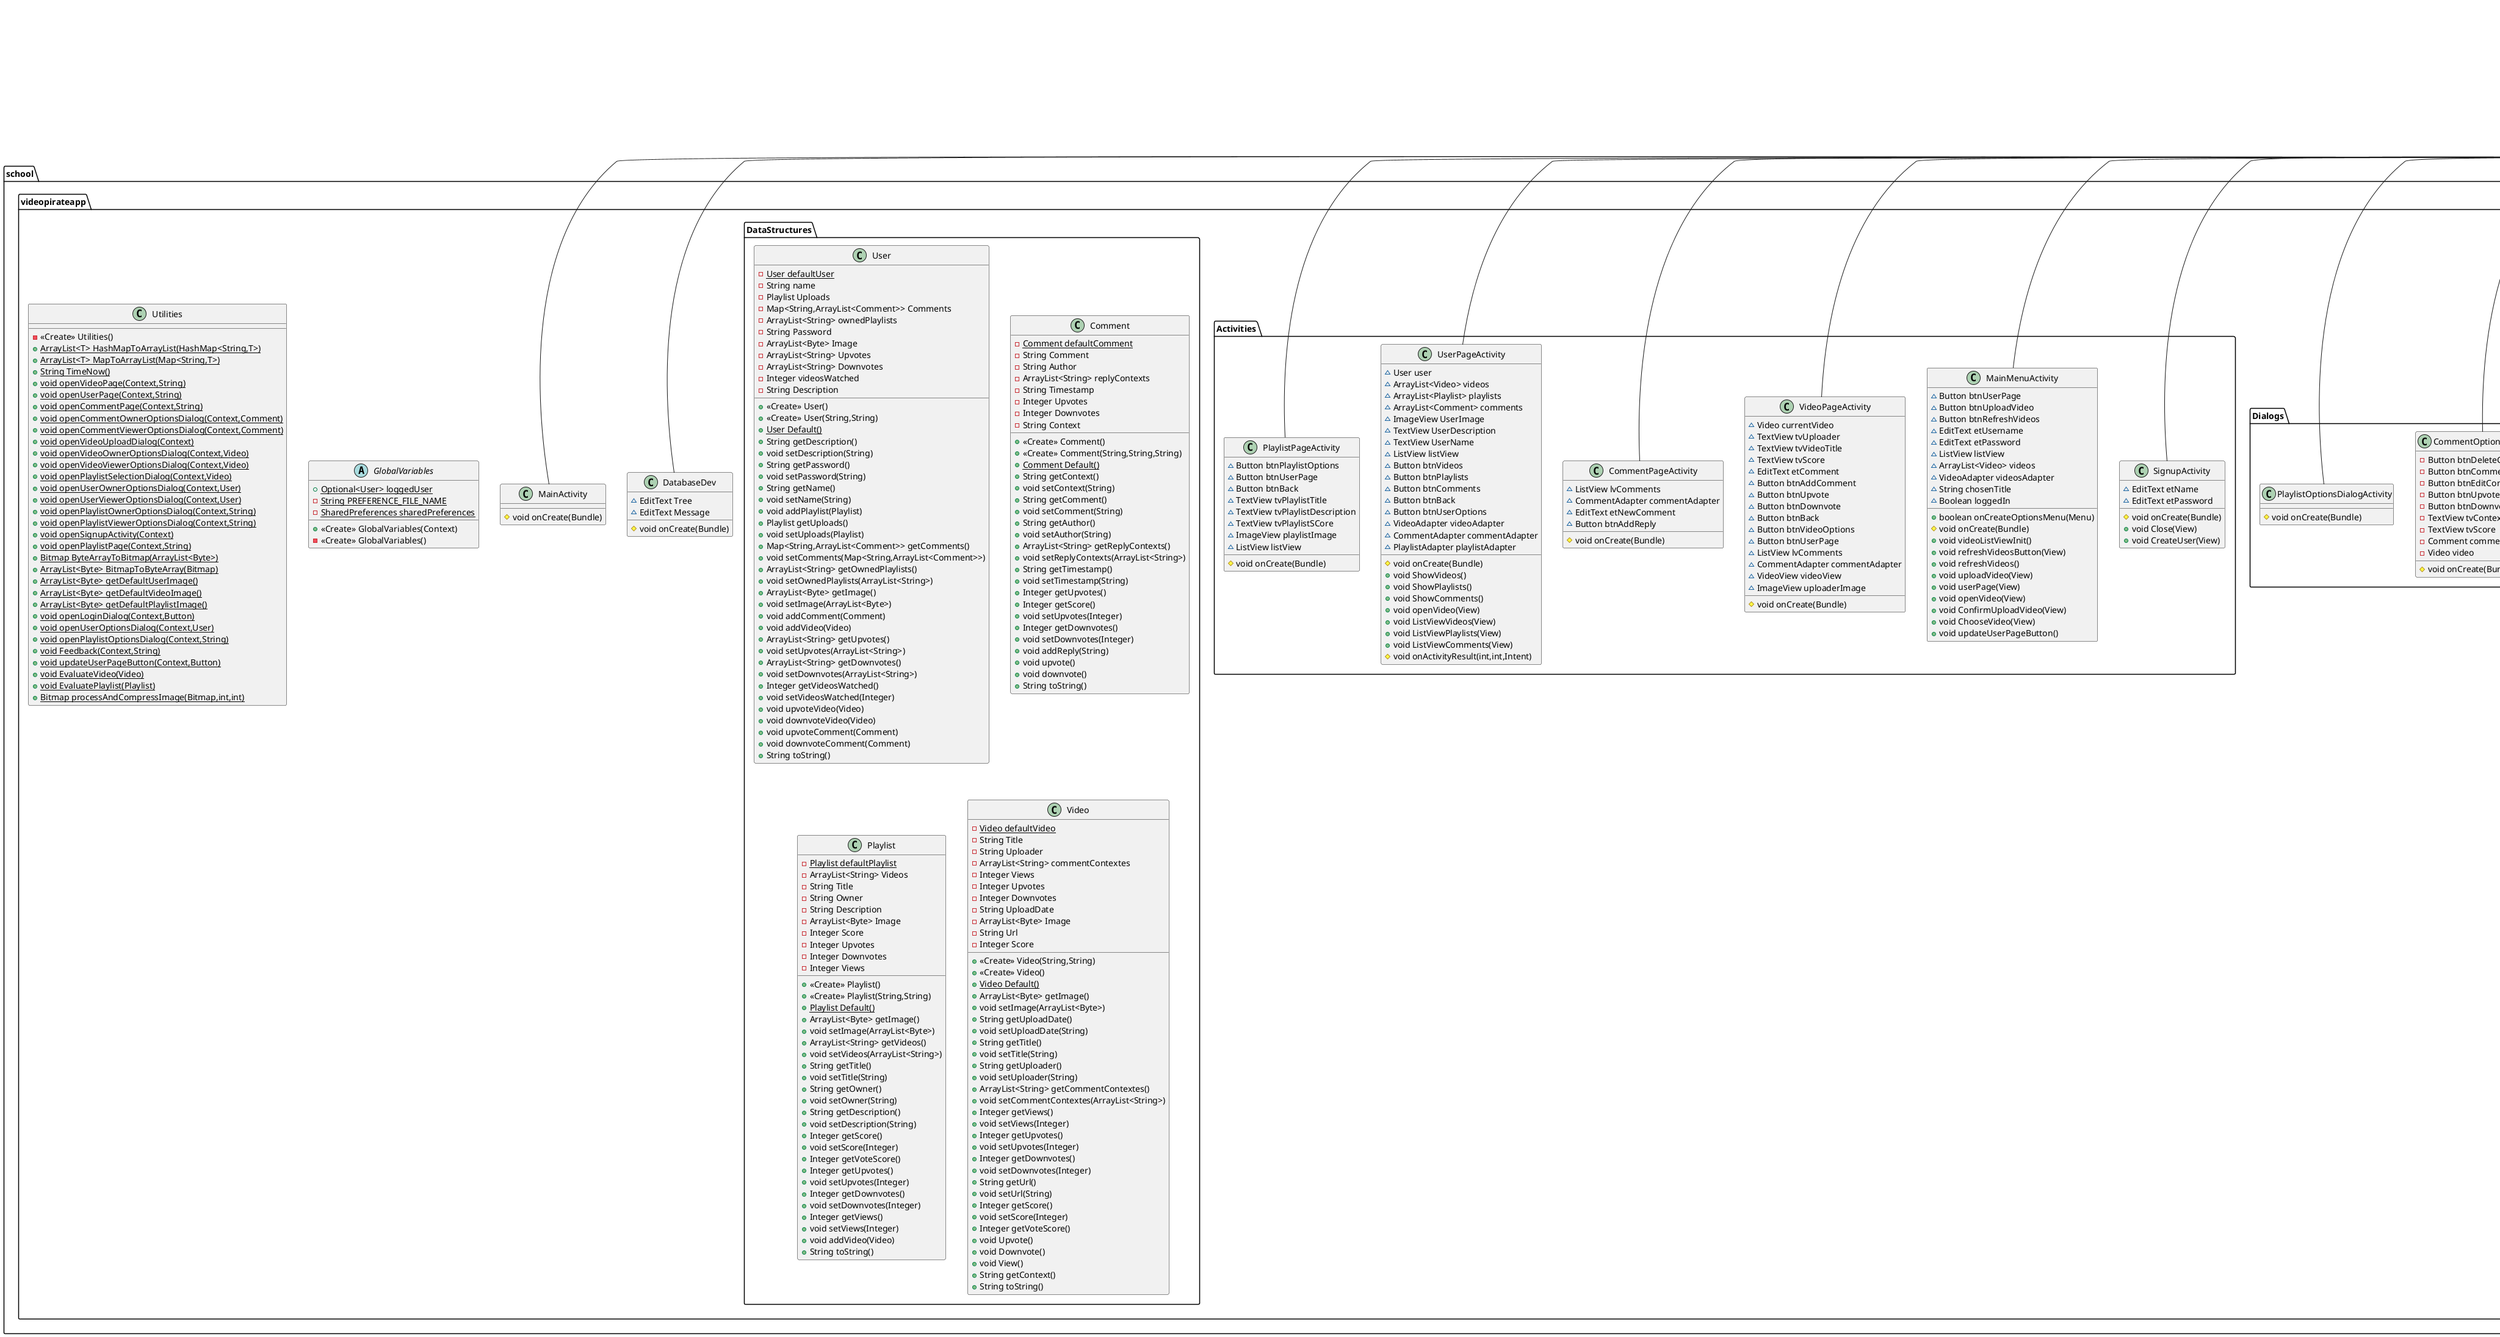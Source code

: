 @startuml
class school.videopirateapp.ListViewComponents.VideoAdapter {
- Context context
- int resource
- ArrayList<Video> videos
+ <<Create>> VideoAdapter(Context,int,List<Video>)
+ View getView(int,View,ViewGroup)
+ int getCount()
}


abstract class school.videopirateapp.Database.Playlists {
- {static} Playlist savedPlaylist
- <<Create>> Playlists()
+ {static} Playlist getSavedPlaylist()
+ {static} void setSavedPlaylist(Playlist)
+ {static} Playlist getPlaylist(String)
+ {static} void upvotePlaylist(Playlist,User)
+ {static} boolean downvotePlaylist(Playlist)
+ {static} boolean upvotePlaylist(Playlist)
+ {static} void updatePlaylist(Playlist)
+ {static} void downvotePlaylist(Playlist,User)
+ {static} void addPlaylist(Playlist)
+ {static} void initialize()
}


class school.videopirateapp.DatabaseDev {
~ EditText Tree
~ EditText Message
# void onCreate(Bundle)
}


class school.videopirateapp.MainActivity {
# void onCreate(Bundle)
}

class school.videopirateapp.Dialogs.CommentOptionsDialogActivity {
- Button btnDeleteComment
- Button btnCommentPage
- Button btnEditComment
- Button btnUpvote
- Button btnDownvote
- TextView tvContext
- TextView tvScore
- Comment comment
- Video video
# void onCreate(Bundle)
}


class school.videopirateapp.Dialogs.PlaylistOptionsDialogActivity {
# void onCreate(Bundle)
}

abstract class school.videopirateapp.Database.Videos {
- {static} Map<String,Video> Videos
- <<Create>> Videos()
+ {static} Map<String,Video> getVideos()
+ {static} void setVideos(HashMap<String,Video>)
+ {static} Video getVideo(String)
+ {static} void downvoteVideo(Video,User)
+ {static} void updateVideo(Video)
+ {static} void upvoteVideo(Video,User)
+ {static} void Refresh()
+ {static} void initialize()
+ {static} void addVideo(Video)
}


class school.videopirateapp.Dialogs.MainMenuSearchVideoDialogActivity {
# void onCreate(Bundle)
}

class school.videopirateapp.ListViewComponents.CommentListViewComponent {
# void onCreate(Bundle)
}

class school.videopirateapp.Activities.VideoPageActivity {
~ Video currentVideo
~ TextView tvUploader
~ TextView tvVideoTitle
~ TextView tvScore
~ EditText etComment
~ Button btnAddComment
~ Button btnUpvote
~ Button btnDownvote
~ Button btnBack
~ Button btnVideoOptions
~ Button btnUserPage
~ ListView lvComments
~ CommentAdapter commentAdapter
~ VideoView videoView
~ ImageView uploaderImage
# void onCreate(Bundle)
}


class school.videopirateapp.Dialogs.UserOptionsDialogActivity {
# void onCreate(Bundle)
}

class school.videopirateapp.ListViewComponents.PlaylistAdapter {
- Context context
- int resource
- ArrayList<Playlist> playlists
+ <<Create>> PlaylistAdapter(Context,int,List<Playlist>)
+ View getView(int,View,ViewGroup)
+ int getCount()
}


abstract class school.videopirateapp.Database.Users {
- {static} User savedUser
- <<Create>> Users()
+ {static} void updateUser(User)
+ {static} User getUser(String)
+ {static} void initialize()
+ {static} void addUser(User)
}


class school.videopirateapp.Activities.CommentPageActivity {
~ ListView lvComments
~ CommentAdapter commentAdapter
~ EditText etNewComment
~ Button btnAddReply
# void onCreate(Bundle)
}


class school.videopirateapp.Activities.UserPageActivity {
~ User user
~ ArrayList<Video> videos
~ ArrayList<Playlist> playlists
~ ArrayList<Comment> comments
~ ImageView UserImage
~ TextView UserDescription
~ TextView UserName
~ ListView listView
~ Button btnVideos
~ Button btnPlaylists
~ Button btnComments
~ Button btnBack
~ Button btnUserOptions
~ VideoAdapter videoAdapter
~ CommentAdapter commentAdapter
~ PlaylistAdapter playlistAdapter
# void onCreate(Bundle)
+ void ShowVideos()
+ void ShowPlaylists()
+ void ShowComments()
+ void openVideo(View)
+ void ListViewVideos(View)
+ void ListViewPlaylists(View)
+ void ListViewComments(View)
# void onActivityResult(int,int,Intent)
}


class school.videopirateapp.Dialogs.CreatePlaylistDialogActivity {
# void onCreate(Bundle)
}

class school.videopirateapp.Dialogs.UploadVideoDialogActivity {
~ ImageView thumbnail
~ Button btnChooseVideo
~ Button btnUploadVideo
~ EditText etVideoTitle
# void onCreate(Bundle)
+ void ChooseVideo(View)
+ void ConfirmUploadVideo(View)
}


abstract class school.videopirateapp.Database.Database {
- {static} FirebaseDatabase database
+ {static} DatabaseReference getRef(String)
+ {static} FirebaseDatabase getDatabase()
+ {static} void addUser(User)
+ {static} void addComment(Comment,String)
+ {static} Comment getComment(String)
+ {static} void upvoteVideo(Video,User)
+ {static} void downvoteVideo(Video,User)
+ {static} User getUser(String)
+ {static} Playlist getPlaylist(String)
+ {static} Map<String,Video> getVideos()
+ {static} Video getVideo(String)
+ {static} ArrayList<Video> getVideosArray(ArrayList<String>)
+ {static} void addVideo(Video)
+ {static} void addPlaylist(Playlist)
+ {static} void updateUser(User)
+ {static} void addVideoToPlaylist(Video,Playlist)
+ {static} void upvotePlaylist(Playlist,User)
+ {static} void downvotePlaylist(Playlist,User)
+ {static} void updateVideo(Video)
+ {static} void updatePlaylist(Playlist)
+ {static} void updateComment(Comment)
+ {static} void initialize()
+ {static} void upvoteComment(Comment)
+ {static} void downvoteComment(Comment)
+ {static} void upvotePlaylist(Playlist)
+ {static} void downvotePlaylist(Playlist)
}


class school.videopirateapp.ListViewComponents.DatabaseDevListViewComponent {
# void onCreate(Bundle)
}

class school.videopirateapp.ListViewComponents.PlaylistListViewComponent {
# void onCreate(Bundle)
}

abstract class school.videopirateapp.Database.Comments {
- {static} Map<String,Comment> Comments
- <<Create>> Comments()
+ {static} void Refresh()
+ {static} Comment getComment(String)
+ {static} ArrayList<Comment> getCommentsFromVideo()
+ {static} ArrayList<Comment> getCommentsFromComment()
+ {static} ArrayList<Comment> getCommentsFromContexts(ArrayList<String>)
+ {static} void addComment(Comment,String)
+ {static} void downvoteComment(Comment)
+ {static} void upvoteComment(Comment)
+ {static} void updateComment(Comment)
+ {static} void deleteComment(Comment)
+ {static} void initialize()
}


class school.videopirateapp.DataStructures.User {
- {static} User defaultUser
- String name
- Playlist Uploads
- Map<String,ArrayList<Comment>> Comments
- ArrayList<String> ownedPlaylists
- String Password
- ArrayList<Byte> Image
- ArrayList<String> Upvotes
- ArrayList<String> Downvotes
- Integer videosWatched
- String Description
+ <<Create>> User()
+ <<Create>> User(String,String)
+ {static} User Default()
+ String getDescription()
+ void setDescription(String)
+ String getPassword()
+ void setPassword(String)
+ String getName()
+ void setName(String)
+ void addPlaylist(Playlist)
+ Playlist getUploads()
+ void setUploads(Playlist)
+ Map<String,ArrayList<Comment>> getComments()
+ void setComments(Map<String,ArrayList<Comment>>)
+ ArrayList<String> getOwnedPlaylists()
+ void setOwnedPlaylists(ArrayList<String>)
+ ArrayList<Byte> getImage()
+ void setImage(ArrayList<Byte>)
+ void addComment(Comment)
+ void addVideo(Video)
+ ArrayList<String> getUpvotes()
+ void setUpvotes(ArrayList<String>)
+ ArrayList<String> getDownvotes()
+ void setDownvotes(ArrayList<String>)
+ Integer getVideosWatched()
+ void setVideosWatched(Integer)
+ void upvoteVideo(Video)
+ void downvoteVideo(Video)
+ void upvoteComment(Comment)
+ void downvoteComment(Comment)
+ String toString()
}


class school.videopirateapp.Dialogs.LoginDialogActivity {
# void onCreate(Bundle)
}

class school.videopirateapp.Activities.PlaylistPageActivity {
~ Button btnPlaylistOptions
~ Button btnUserPage
~ Button btnBack
~ TextView tvPlaylistTitle
~ TextView tvPlaylistDescription
~ TextView tvPlaylistSCore
~ ImageView playlistImage
~ ListView listView
# void onCreate(Bundle)
}


class school.videopirateapp.ListViewComponents.VideoListViewComponent {
~ TextView uploader
~ TextView videoTitle
~ TextView upvotes
~ TextView downvotes
# void onCreate(Bundle)
+ void openVideo(View)
}


class school.videopirateapp.DataStructures.Comment {
- {static} Comment defaultComment
- String Comment
- String Author
- ArrayList<String> replyContexts
- String Timestamp
- Integer Upvotes
- Integer Downvotes
- String Context
+ <<Create>> Comment()
+ <<Create>> Comment(String,String,String)
+ {static} Comment Default()
+ String getContext()
+ void setContext(String)
+ String getComment()
+ void setComment(String)
+ String getAuthor()
+ void setAuthor(String)
+ ArrayList<String> getReplyContexts()
+ void setReplyContexts(ArrayList<String>)
+ String getTimestamp()
+ void setTimestamp(String)
+ Integer getUpvotes()
+ Integer getScore()
+ void setUpvotes(Integer)
+ Integer getDownvotes()
+ void setDownvotes(Integer)
+ void addReply(String)
+ void upvote()
+ void downvote()
+ String toString()
}


abstract class school.videopirateapp.GlobalVariables {
+ {static} Optional<User> loggedUser
- {static} String PREFERENCE_FILE_NAME
- {static} SharedPreferences sharedPreferences
+ <<Create>> GlobalVariables(Context)
- <<Create>> GlobalVariables()
}


class school.videopirateapp.Utilities {
- <<Create>> Utilities()
+ {static} ArrayList<T> HashMapToArrayList(HashMap<String,T>)
+ {static} ArrayList<T> MapToArrayList(Map<String,T>)
+ {static} String TimeNow()
+ {static} void openVideoPage(Context,String)
+ {static} void openUserPage(Context,String)
+ {static} void openCommentPage(Context,String)
+ {static} void openCommentOwnerOptionsDialog(Context,Comment)
+ {static} void openCommentViewerOptionsDialog(Context,Comment)
+ {static} void openVideoUploadDialog(Context)
+ {static} void openVideoOwnerOptionsDialog(Context,Video)
+ {static} void openVideoViewerOptionsDialog(Context,Video)
+ {static} void openPlaylistSelectionDialog(Context,Video)
+ {static} void openUserOwnerOptionsDialog(Context,User)
+ {static} void openUserViewerOptionsDialog(Context,User)
+ {static} void openPlaylistOwnerOptionsDialog(Context,String)
+ {static} void openPlaylistViewerOptionsDialog(Context,String)
+ {static} void openSignupActivity(Context)
+ {static} void openPlaylistPage(Context,String)
+ {static} Bitmap ByteArrayToBitmap(ArrayList<Byte>)
+ {static} ArrayList<Byte> BitmapToByteArray(Bitmap)
+ {static} ArrayList<Byte> getDefaultUserImage()
+ {static} ArrayList<Byte> getDefaultVideoImage()
+ {static} ArrayList<Byte> getDefaultPlaylistImage()
+ {static} void openLoginDialog(Context,Button)
+ {static} void openUserOptionsDialog(Context,User)
+ {static} void openPlaylistOptionsDialog(Context,String)
+ {static} void Feedback(Context,String)
+ {static} void updateUserPageButton(Context,Button)
+ {static} void EvaluateVideo(Video)
+ {static} void EvaluatePlaylist(Playlist)
+ {static} Bitmap processAndCompressImage(Bitmap,int,int)
}

class school.videopirateapp.DataStructures.Playlist {
- {static} Playlist defaultPlaylist
- ArrayList<String> Videos
- String Title
- String Owner
- String Description
- ArrayList<Byte> Image
- Integer Score
- Integer Upvotes
- Integer Downvotes
- Integer Views
+ <<Create>> Playlist()
+ <<Create>> Playlist(String,String)
+ {static} Playlist Default()
+ ArrayList<Byte> getImage()
+ void setImage(ArrayList<Byte>)
+ ArrayList<String> getVideos()
+ void setVideos(ArrayList<String>)
+ String getTitle()
+ void setTitle(String)
+ String getOwner()
+ void setOwner(String)
+ String getDescription()
+ void setDescription(String)
+ Integer getScore()
+ void setScore(Integer)
+ Integer getVoteScore()
+ Integer getUpvotes()
+ void setUpvotes(Integer)
+ Integer getDownvotes()
+ void setDownvotes(Integer)
+ Integer getViews()
+ void setViews(Integer)
+ void addVideo(Video)
+ String toString()
}


class school.videopirateapp.DataStructures.Video {
- {static} Video defaultVideo
- String Title
- String Uploader
- ArrayList<String> commentContextes
- Integer Views
- Integer Upvotes
- Integer Downvotes
- String UploadDate
- ArrayList<Byte> Image
- String Url
- Integer Score
+ <<Create>> Video(String,String)
+ <<Create>> Video()
+ {static} Video Default()
+ ArrayList<Byte> getImage()
+ void setImage(ArrayList<Byte>)
+ String getUploadDate()
+ void setUploadDate(String)
+ String getTitle()
+ void setTitle(String)
+ String getUploader()
+ void setUploader(String)
+ ArrayList<String> getCommentContextes()
+ void setCommentContextes(ArrayList<String>)
+ Integer getViews()
+ void setViews(Integer)
+ Integer getUpvotes()
+ void setUpvotes(Integer)
+ Integer getDownvotes()
+ void setDownvotes(Integer)
+ String getUrl()
+ void setUrl(String)
+ Integer getScore()
+ void setScore(Integer)
+ Integer getVoteScore()
+ void Upvote()
+ void Downvote()
+ void View()
+ String getContext()
+ String toString()
}


class school.videopirateapp.ListViewComponents.CommentAdapter {
- Context context
- int resource
- ArrayList<Comment> comments
- SimpleDateFormat dateFormat
- boolean isReplyView
+ <<Create>> CommentAdapter(Context,int,List<Comment>)
+ View getView(int,View,ViewGroup)
+ int getCount()
}



class school.videopirateapp.Activities.SignupActivity {
~ EditText etName
~ EditText etPassword
# void onCreate(Bundle)
+ void Close(View)
+ void CreateUser(View)
}


class school.videopirateapp.Activities.MainMenuActivity {
~ Button btnUserPage
~ Button btnUploadVideo
~ Button btnRefreshVideos
~ EditText etUsername
~ EditText etPassword
~ ListView listView
~ ArrayList<Video> videos
~ VideoAdapter videosAdapter
~ String chosenTitle
~ Boolean loggedIn
+ boolean onCreateOptionsMenu(Menu)
# void onCreate(Bundle)
+ void videoListViewInit()
+ void refreshVideosButton(View)
+ void refreshVideos()
+ void uploadVideo(View)
+ void userPage(View)
+ void openVideo(View)
+ void ConfirmUploadVideo(View)
+ void ChooseVideo(View)
+ void updateUserPageButton()
}




android.widget.ArrayAdapter <|-- school.videopirateapp.ListViewComponents.VideoAdapter
androidx.appcompat.app.AppCompatActivity <|-- school.videopirateapp.DatabaseDev
androidx.appcompat.app.AppCompatActivity <|-- school.videopirateapp.MainActivity
androidx.appcompat.app.AppCompatActivity <|-- school.videopirateapp.Dialogs.CommentOptionsDialogActivity
androidx.appcompat.app.AppCompatActivity <|-- school.videopirateapp.Dialogs.PlaylistOptionsDialogActivity
androidx.appcompat.app.AppCompatActivity <|-- school.videopirateapp.Dialogs.MainMenuSearchVideoDialogActivity
androidx.appcompat.app.AppCompatActivity <|-- school.videopirateapp.ListViewComponents.CommentListViewComponent
androidx.appcompat.app.AppCompatActivity <|-- school.videopirateapp.Activities.VideoPageActivity
androidx.appcompat.app.AppCompatActivity <|-- school.videopirateapp.Dialogs.UserOptionsDialogActivity
android.widget.ArrayAdapter <|-- school.videopirateapp.ListViewComponents.PlaylistAdapter
androidx.appcompat.app.AppCompatActivity <|-- school.videopirateapp.Activities.CommentPageActivity
androidx.appcompat.app.AppCompatActivity <|-- school.videopirateapp.Activities.UserPageActivity
androidx.appcompat.app.AppCompatActivity <|-- school.videopirateapp.Dialogs.CreatePlaylistDialogActivity
androidx.appcompat.app.AppCompatActivity <|-- school.videopirateapp.Dialogs.UploadVideoDialogActivity
androidx.appcompat.app.AppCompatActivity <|-- school.videopirateapp.ListViewComponents.DatabaseDevListViewComponent
androidx.appcompat.app.AppCompatActivity <|-- school.videopirateapp.ListViewComponents.PlaylistListViewComponent
androidx.appcompat.app.AppCompatActivity <|-- school.videopirateapp.Dialogs.LoginDialogActivity
androidx.appcompat.app.AppCompatActivity <|-- school.videopirateapp.Activities.PlaylistPageActivity
androidx.appcompat.app.AppCompatActivity <|-- school.videopirateapp.ListViewComponents.VideoListViewComponent
androidx.appcompat.app.AppCompatActivity <|-- school.videopirateapp.Dialogs.VideoOptionsDialogActivity
android.widget.ArrayAdapter <|-- school.videopirateapp.ListViewComponents.CommentAdapter
androidx.appcompat.app.AppCompatActivity <|-- school.videopirateapp.ListViewComponents.UserListViewComponent
androidx.appcompat.app.AppCompatActivity <|-- school.videopirateapp.Activities.SignupActivity
androidx.appcompat.app.AppCompatActivity <|-- school.videopirateapp.Activities.MainMenuActivity
@enduml